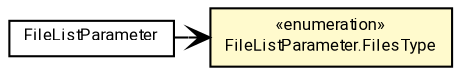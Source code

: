 #!/usr/local/bin/dot
#
# Class diagram 
# Generated by UMLGraph version R5_7_2-60-g0e99a6 (http://www.spinellis.gr/umlgraph/)
#

digraph G {
	graph [fontnames="svg"]
	edge [fontname="Roboto",fontsize=7,labelfontname="Roboto",labelfontsize=7,color="black"];
	node [fontname="Roboto",fontcolor="black",fontsize=8,shape=plaintext,margin=0,width=0,height=0];
	nodesep=0.15;
	ranksep=0.25;
	rankdir=LR;
	// de.lmu.ifi.dbs.elki.utilities.optionhandling.parameters.FileListParameter
	c4362393 [label=<<table title="de.lmu.ifi.dbs.elki.utilities.optionhandling.parameters.FileListParameter" border="0" cellborder="1" cellspacing="0" cellpadding="2" href="FileListParameter.html" target="_parent">
		<tr><td><table border="0" cellspacing="0" cellpadding="1">
		<tr><td align="center" balign="center"> <font face="Roboto">FileListParameter</font> </td></tr>
		</table></td></tr>
		</table>>, URL="FileListParameter.html"];
	// de.lmu.ifi.dbs.elki.utilities.optionhandling.parameters.FileListParameter.FilesType
	c4362394 [label=<<table title="de.lmu.ifi.dbs.elki.utilities.optionhandling.parameters.FileListParameter.FilesType" border="0" cellborder="1" cellspacing="0" cellpadding="2" bgcolor="lemonChiffon" href="FileListParameter.FilesType.html" target="_parent">
		<tr><td><table border="0" cellspacing="0" cellpadding="1">
		<tr><td align="center" balign="center"> &#171;enumeration&#187; </td></tr>
		<tr><td align="center" balign="center"> <font face="Roboto">FileListParameter.FilesType</font> </td></tr>
		</table></td></tr>
		</table>>, URL="FileListParameter.FilesType.html"];
	// de.lmu.ifi.dbs.elki.utilities.optionhandling.parameters.FileListParameter navassoc de.lmu.ifi.dbs.elki.utilities.optionhandling.parameters.FileListParameter.FilesType
	c4362393 -> c4362394 [arrowhead=open,weight=1];
}

